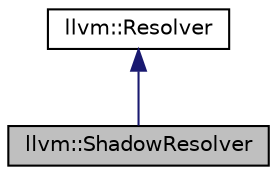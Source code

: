 digraph "llvm::ShadowResolver"
{
 // LATEX_PDF_SIZE
  bgcolor="transparent";
  edge [fontname="Helvetica",fontsize="10",labelfontname="Helvetica",labelfontsize="10"];
  node [fontname="Helvetica",fontsize="10",shape=record];
  Node1 [label="llvm::ShadowResolver",height=0.2,width=0.4,color="black", fillcolor="grey75", style="filled", fontcolor="black",tooltip="Delegate resolving to a sub-resolver, but shadow some variable names."];
  Node2 -> Node1 [dir="back",color="midnightblue",fontsize="10",style="solid",fontname="Helvetica"];
  Node2 [label="llvm::Resolver",height=0.2,width=0.4,color="black",URL="$classllvm_1_1Resolver.html",tooltip="Interface for looking up the initializer for a variable name, used by Init::resolveReferences."];
}
